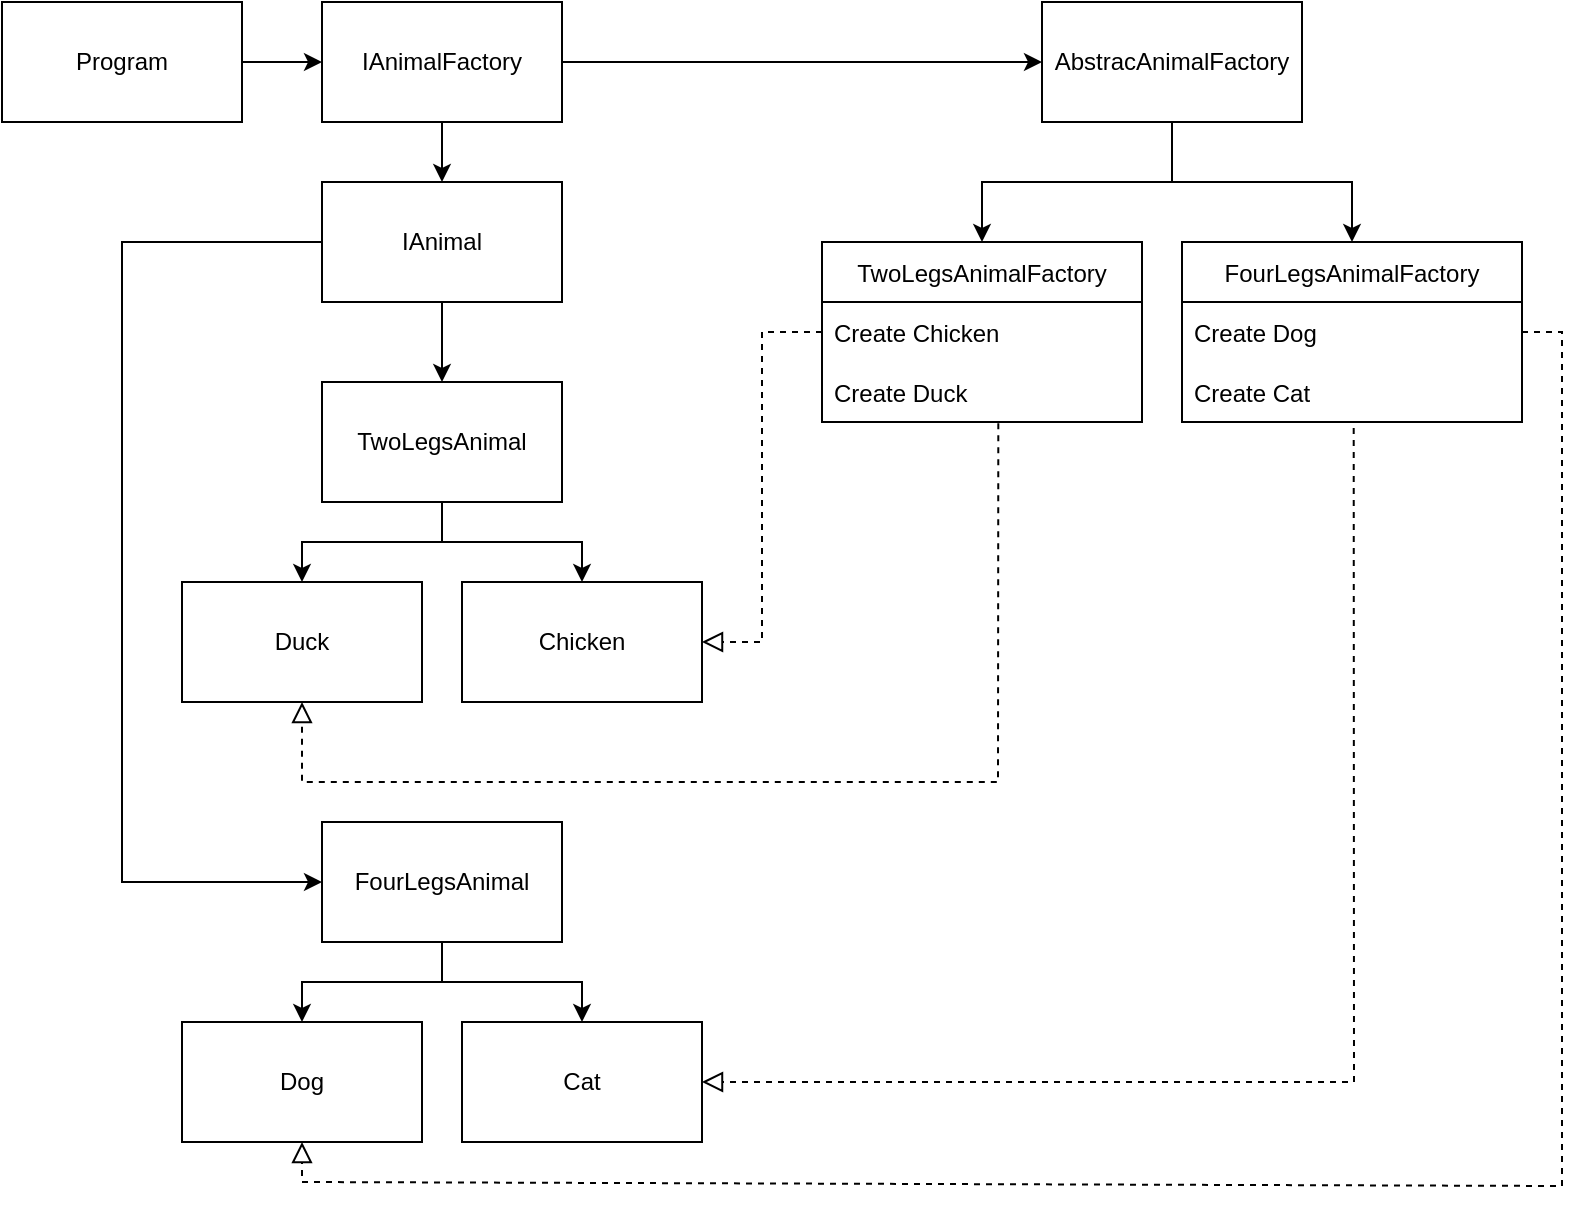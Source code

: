 <mxfile version="16.6.4" type="github">
  <diagram id="t7D31RCfqugVd1jj_JdW" name="Page-1">
    <mxGraphModel dx="2105" dy="547" grid="1" gridSize="10" guides="1" tooltips="1" connect="1" arrows="1" fold="1" page="1" pageScale="1" pageWidth="827" pageHeight="1169" math="0" shadow="0">
      <root>
        <mxCell id="0" />
        <mxCell id="1" parent="0" />
        <mxCell id="kdYOINkpGAULFltsVm6W-61" style="edgeStyle=orthogonalEdgeStyle;rounded=0;orthogonalLoop=1;jettySize=auto;html=1;entryX=0;entryY=0.5;entryDx=0;entryDy=0;" parent="1" source="kdYOINkpGAULFltsVm6W-1" target="kdYOINkpGAULFltsVm6W-2" edge="1">
          <mxGeometry relative="1" as="geometry" />
        </mxCell>
        <mxCell id="kdYOINkpGAULFltsVm6W-1" value="Program" style="rounded=0;whiteSpace=wrap;html=1;" parent="1" vertex="1">
          <mxGeometry x="-100" y="150" width="120" height="60" as="geometry" />
        </mxCell>
        <mxCell id="kdYOINkpGAULFltsVm6W-5" style="edgeStyle=orthogonalEdgeStyle;rounded=0;orthogonalLoop=1;jettySize=auto;html=1;entryX=0;entryY=0.5;entryDx=0;entryDy=0;" parent="1" source="kdYOINkpGAULFltsVm6W-2" target="kdYOINkpGAULFltsVm6W-10" edge="1">
          <mxGeometry relative="1" as="geometry">
            <mxPoint x="340" y="230" as="targetPoint" />
          </mxGeometry>
        </mxCell>
        <mxCell id="kdYOINkpGAULFltsVm6W-6" style="edgeStyle=orthogonalEdgeStyle;rounded=0;orthogonalLoop=1;jettySize=auto;html=1;" parent="1" source="kdYOINkpGAULFltsVm6W-2" target="kdYOINkpGAULFltsVm6W-7" edge="1">
          <mxGeometry relative="1" as="geometry">
            <mxPoint x="120" y="410" as="targetPoint" />
          </mxGeometry>
        </mxCell>
        <mxCell id="kdYOINkpGAULFltsVm6W-2" value="IAnimalFactory" style="rounded=0;whiteSpace=wrap;html=1;" parent="1" vertex="1">
          <mxGeometry x="60" y="150" width="120" height="60" as="geometry" />
        </mxCell>
        <mxCell id="kdYOINkpGAULFltsVm6W-43" style="edgeStyle=orthogonalEdgeStyle;rounded=0;orthogonalLoop=1;jettySize=auto;html=1;entryX=0.5;entryY=0;entryDx=0;entryDy=0;" parent="1" source="kdYOINkpGAULFltsVm6W-7" target="kdYOINkpGAULFltsVm6W-37" edge="1">
          <mxGeometry relative="1" as="geometry" />
        </mxCell>
        <mxCell id="kdYOINkpGAULFltsVm6W-44" style="edgeStyle=orthogonalEdgeStyle;rounded=0;orthogonalLoop=1;jettySize=auto;html=1;entryX=0;entryY=0.5;entryDx=0;entryDy=0;" parent="1" source="kdYOINkpGAULFltsVm6W-7" target="kdYOINkpGAULFltsVm6W-38" edge="1">
          <mxGeometry relative="1" as="geometry">
            <mxPoint x="10" y="590" as="targetPoint" />
            <Array as="points">
              <mxPoint x="-40" y="270" />
              <mxPoint x="-40" y="590" />
            </Array>
          </mxGeometry>
        </mxCell>
        <mxCell id="kdYOINkpGAULFltsVm6W-7" value="IAnimal" style="rounded=0;whiteSpace=wrap;html=1;" parent="1" vertex="1">
          <mxGeometry x="60" y="240" width="120" height="60" as="geometry" />
        </mxCell>
        <mxCell id="kdYOINkpGAULFltsVm6W-20" style="edgeStyle=orthogonalEdgeStyle;rounded=0;orthogonalLoop=1;jettySize=auto;html=1;" parent="1" source="kdYOINkpGAULFltsVm6W-10" target="kdYOINkpGAULFltsVm6W-13" edge="1">
          <mxGeometry relative="1" as="geometry" />
        </mxCell>
        <mxCell id="kdYOINkpGAULFltsVm6W-21" style="edgeStyle=orthogonalEdgeStyle;rounded=0;orthogonalLoop=1;jettySize=auto;html=1;entryX=0.5;entryY=0;entryDx=0;entryDy=0;" parent="1" source="kdYOINkpGAULFltsVm6W-10" target="kdYOINkpGAULFltsVm6W-17" edge="1">
          <mxGeometry relative="1" as="geometry" />
        </mxCell>
        <mxCell id="kdYOINkpGAULFltsVm6W-10" value="AbstracAnimalFactory" style="rounded=0;whiteSpace=wrap;html=1;" parent="1" vertex="1">
          <mxGeometry x="420" y="150" width="130" height="60" as="geometry" />
        </mxCell>
        <mxCell id="kdYOINkpGAULFltsVm6W-13" value="TwoLegsAnimalFactory" style="swimlane;fontStyle=0;childLayout=stackLayout;horizontal=1;startSize=30;horizontalStack=0;resizeParent=1;resizeParentMax=0;resizeLast=0;collapsible=1;marginBottom=0;" parent="1" vertex="1">
          <mxGeometry x="310" y="270" width="160" height="90" as="geometry">
            <mxRectangle x="310" y="270" width="160" height="30" as="alternateBounds" />
          </mxGeometry>
        </mxCell>
        <mxCell id="kdYOINkpGAULFltsVm6W-14" value="Create Chicken" style="text;strokeColor=none;fillColor=none;align=left;verticalAlign=middle;spacingLeft=4;spacingRight=4;overflow=hidden;points=[[0,0.5],[1,0.5]];portConstraint=eastwest;rotatable=0;" parent="kdYOINkpGAULFltsVm6W-13" vertex="1">
          <mxGeometry y="30" width="160" height="30" as="geometry" />
        </mxCell>
        <mxCell id="kdYOINkpGAULFltsVm6W-15" value="Create Duck" style="text;strokeColor=none;fillColor=none;align=left;verticalAlign=middle;spacingLeft=4;spacingRight=4;overflow=hidden;points=[[0,0.5],[1,0.5]];portConstraint=eastwest;rotatable=0;" parent="kdYOINkpGAULFltsVm6W-13" vertex="1">
          <mxGeometry y="60" width="160" height="30" as="geometry" />
        </mxCell>
        <mxCell id="kdYOINkpGAULFltsVm6W-17" value="FourLegsAnimalFactory" style="swimlane;fontStyle=0;childLayout=stackLayout;horizontal=1;startSize=30;horizontalStack=0;resizeParent=1;resizeParentMax=0;resizeLast=0;collapsible=1;marginBottom=0;" parent="1" vertex="1">
          <mxGeometry x="490" y="270" width="170" height="90" as="geometry" />
        </mxCell>
        <mxCell id="kdYOINkpGAULFltsVm6W-18" value="Create Dog" style="text;strokeColor=none;fillColor=none;align=left;verticalAlign=middle;spacingLeft=4;spacingRight=4;overflow=hidden;points=[[0,0.5],[1,0.5]];portConstraint=eastwest;rotatable=0;" parent="kdYOINkpGAULFltsVm6W-17" vertex="1">
          <mxGeometry y="30" width="170" height="30" as="geometry" />
        </mxCell>
        <mxCell id="kdYOINkpGAULFltsVm6W-19" value="Create Cat" style="text;strokeColor=none;fillColor=none;align=left;verticalAlign=middle;spacingLeft=4;spacingRight=4;overflow=hidden;points=[[0,0.5],[1,0.5]];portConstraint=eastwest;rotatable=0;" parent="kdYOINkpGAULFltsVm6W-17" vertex="1">
          <mxGeometry y="60" width="170" height="30" as="geometry" />
        </mxCell>
        <mxCell id="kdYOINkpGAULFltsVm6W-41" style="edgeStyle=orthogonalEdgeStyle;rounded=0;orthogonalLoop=1;jettySize=auto;html=1;entryX=0.5;entryY=0;entryDx=0;entryDy=0;" parent="1" source="kdYOINkpGAULFltsVm6W-37" target="kdYOINkpGAULFltsVm6W-39" edge="1">
          <mxGeometry relative="1" as="geometry" />
        </mxCell>
        <mxCell id="kdYOINkpGAULFltsVm6W-42" style="edgeStyle=orthogonalEdgeStyle;rounded=0;orthogonalLoop=1;jettySize=auto;html=1;" parent="1" source="kdYOINkpGAULFltsVm6W-37" target="kdYOINkpGAULFltsVm6W-40" edge="1">
          <mxGeometry relative="1" as="geometry" />
        </mxCell>
        <mxCell id="kdYOINkpGAULFltsVm6W-37" value="TwoLegsAnimal" style="rounded=0;whiteSpace=wrap;html=1;" parent="1" vertex="1">
          <mxGeometry x="60" y="340" width="120" height="60" as="geometry" />
        </mxCell>
        <mxCell id="kdYOINkpGAULFltsVm6W-55" style="edgeStyle=orthogonalEdgeStyle;rounded=0;orthogonalLoop=1;jettySize=auto;html=1;" parent="1" source="kdYOINkpGAULFltsVm6W-38" target="kdYOINkpGAULFltsVm6W-52" edge="1">
          <mxGeometry relative="1" as="geometry" />
        </mxCell>
        <mxCell id="kdYOINkpGAULFltsVm6W-57" style="edgeStyle=orthogonalEdgeStyle;rounded=0;orthogonalLoop=1;jettySize=auto;html=1;entryX=0.5;entryY=0;entryDx=0;entryDy=0;" parent="1" source="kdYOINkpGAULFltsVm6W-38" target="kdYOINkpGAULFltsVm6W-51" edge="1">
          <mxGeometry relative="1" as="geometry" />
        </mxCell>
        <mxCell id="kdYOINkpGAULFltsVm6W-38" value="FourLegsAnimal" style="rounded=0;whiteSpace=wrap;html=1;" parent="1" vertex="1">
          <mxGeometry x="60" y="560" width="120" height="60" as="geometry" />
        </mxCell>
        <mxCell id="kdYOINkpGAULFltsVm6W-39" value="Duck" style="rounded=0;whiteSpace=wrap;html=1;" parent="1" vertex="1">
          <mxGeometry x="-10" y="440" width="120" height="60" as="geometry" />
        </mxCell>
        <mxCell id="kdYOINkpGAULFltsVm6W-40" value="Chicken" style="rounded=0;whiteSpace=wrap;html=1;" parent="1" vertex="1">
          <mxGeometry x="130" y="440" width="120" height="60" as="geometry" />
        </mxCell>
        <mxCell id="kdYOINkpGAULFltsVm6W-49" value="" style="endArrow=block;startArrow=none;endFill=0;startFill=0;endSize=8;html=1;verticalAlign=bottom;dashed=1;labelBackgroundColor=none;rounded=0;exitX=0;exitY=0.5;exitDx=0;exitDy=0;entryX=1;entryY=0.5;entryDx=0;entryDy=0;" parent="1" source="kdYOINkpGAULFltsVm6W-14" target="kdYOINkpGAULFltsVm6W-40" edge="1">
          <mxGeometry width="160" relative="1" as="geometry">
            <mxPoint x="240" y="400" as="sourcePoint" />
            <mxPoint x="50" y="520" as="targetPoint" />
            <Array as="points">
              <mxPoint x="280" y="315" />
              <mxPoint x="280" y="470" />
            </Array>
          </mxGeometry>
        </mxCell>
        <mxCell id="kdYOINkpGAULFltsVm6W-50" value="" style="endArrow=block;startArrow=none;endFill=0;startFill=0;endSize=8;html=1;verticalAlign=bottom;dashed=1;labelBackgroundColor=none;rounded=0;exitX=0.551;exitY=1.02;exitDx=0;exitDy=0;exitPerimeter=0;entryX=0.5;entryY=1;entryDx=0;entryDy=0;" parent="1" source="kdYOINkpGAULFltsVm6W-15" target="kdYOINkpGAULFltsVm6W-39" edge="1">
          <mxGeometry width="160" relative="1" as="geometry">
            <mxPoint x="390" y="450" as="sourcePoint" />
            <mxPoint x="50" y="540" as="targetPoint" />
            <Array as="points">
              <mxPoint x="398" y="540" />
              <mxPoint x="50" y="540" />
            </Array>
          </mxGeometry>
        </mxCell>
        <mxCell id="kdYOINkpGAULFltsVm6W-51" value="Dog" style="rounded=0;whiteSpace=wrap;html=1;" parent="1" vertex="1">
          <mxGeometry x="-10" y="660" width="120" height="60" as="geometry" />
        </mxCell>
        <mxCell id="kdYOINkpGAULFltsVm6W-52" value="Cat" style="rounded=0;whiteSpace=wrap;html=1;" parent="1" vertex="1">
          <mxGeometry x="130" y="660" width="120" height="60" as="geometry" />
        </mxCell>
        <mxCell id="kdYOINkpGAULFltsVm6W-58" value="" style="endArrow=block;startArrow=none;endFill=0;startFill=0;endSize=8;html=1;verticalAlign=bottom;dashed=1;labelBackgroundColor=none;rounded=0;exitX=0.505;exitY=1.1;exitDx=0;exitDy=0;exitPerimeter=0;entryX=1;entryY=0.5;entryDx=0;entryDy=0;" parent="1" source="kdYOINkpGAULFltsVm6W-19" target="kdYOINkpGAULFltsVm6W-52" edge="1">
          <mxGeometry width="160" relative="1" as="geometry">
            <mxPoint x="530" y="520" as="sourcePoint" />
            <mxPoint x="690" y="520" as="targetPoint" />
            <Array as="points">
              <mxPoint x="576" y="690" />
            </Array>
          </mxGeometry>
        </mxCell>
        <mxCell id="kdYOINkpGAULFltsVm6W-59" value="" style="endArrow=block;startArrow=none;endFill=0;startFill=0;endSize=8;html=1;verticalAlign=bottom;dashed=1;labelBackgroundColor=none;rounded=0;exitX=1;exitY=0.5;exitDx=0;exitDy=0;entryX=0.5;entryY=1;entryDx=0;entryDy=0;" parent="1" source="kdYOINkpGAULFltsVm6W-18" target="kdYOINkpGAULFltsVm6W-51" edge="1">
          <mxGeometry width="160" relative="1" as="geometry">
            <mxPoint x="670" y="320" as="sourcePoint" />
            <mxPoint x="50" y="742" as="targetPoint" />
            <Array as="points">
              <mxPoint x="680" y="315" />
              <mxPoint x="680" y="742" />
              <mxPoint x="50" y="740" />
            </Array>
          </mxGeometry>
        </mxCell>
      </root>
    </mxGraphModel>
  </diagram>
</mxfile>
